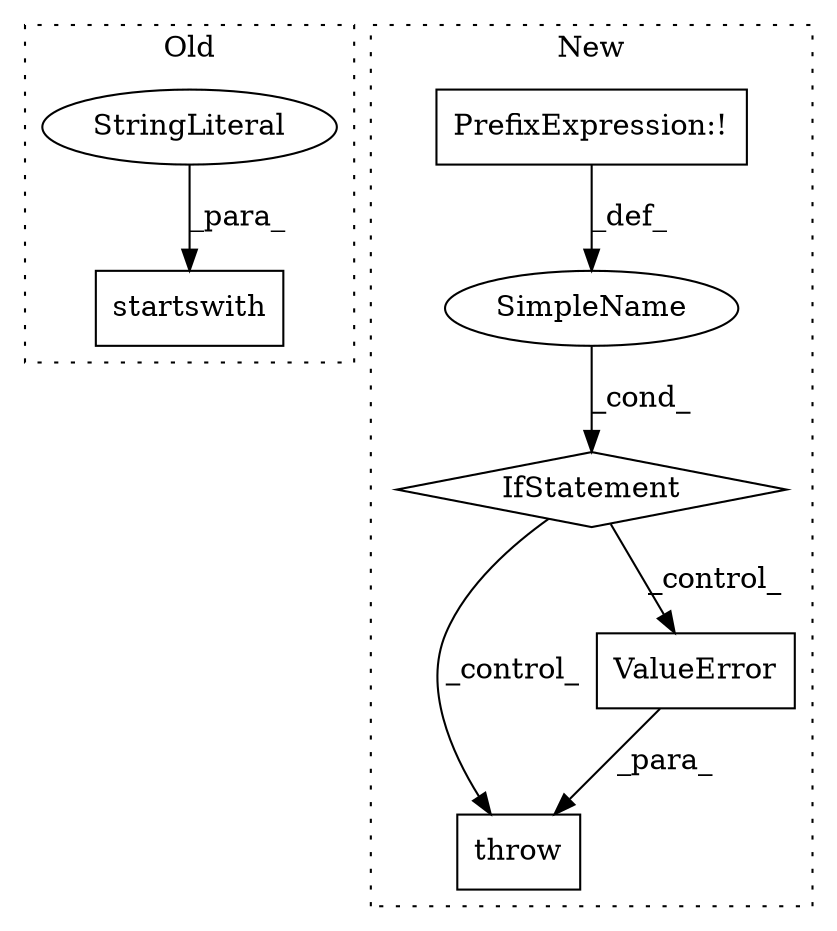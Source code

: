 digraph G {
subgraph cluster0 {
1 [label="startswith" a="32" s="917,931" l="11,1" shape="box"];
3 [label="StringLiteral" a="45" s="928" l="3" shape="ellipse"];
label = "Old";
style="dotted";
}
subgraph cluster1 {
2 [label="throw" a="53" s="1060" l="6" shape="box"];
4 [label="IfStatement" a="25" s="1038,1048" l="4,2" shape="diamond"];
5 [label="SimpleName" a="42" s="" l="" shape="ellipse"];
6 [label="ValueError" a="32" s="1066,1155" l="11,2" shape="box"];
7 [label="PrefixExpression:!" a="38" s="1042" l="1" shape="box"];
label = "New";
style="dotted";
}
3 -> 1 [label="_para_"];
4 -> 6 [label="_control_"];
4 -> 2 [label="_control_"];
5 -> 4 [label="_cond_"];
6 -> 2 [label="_para_"];
7 -> 5 [label="_def_"];
}